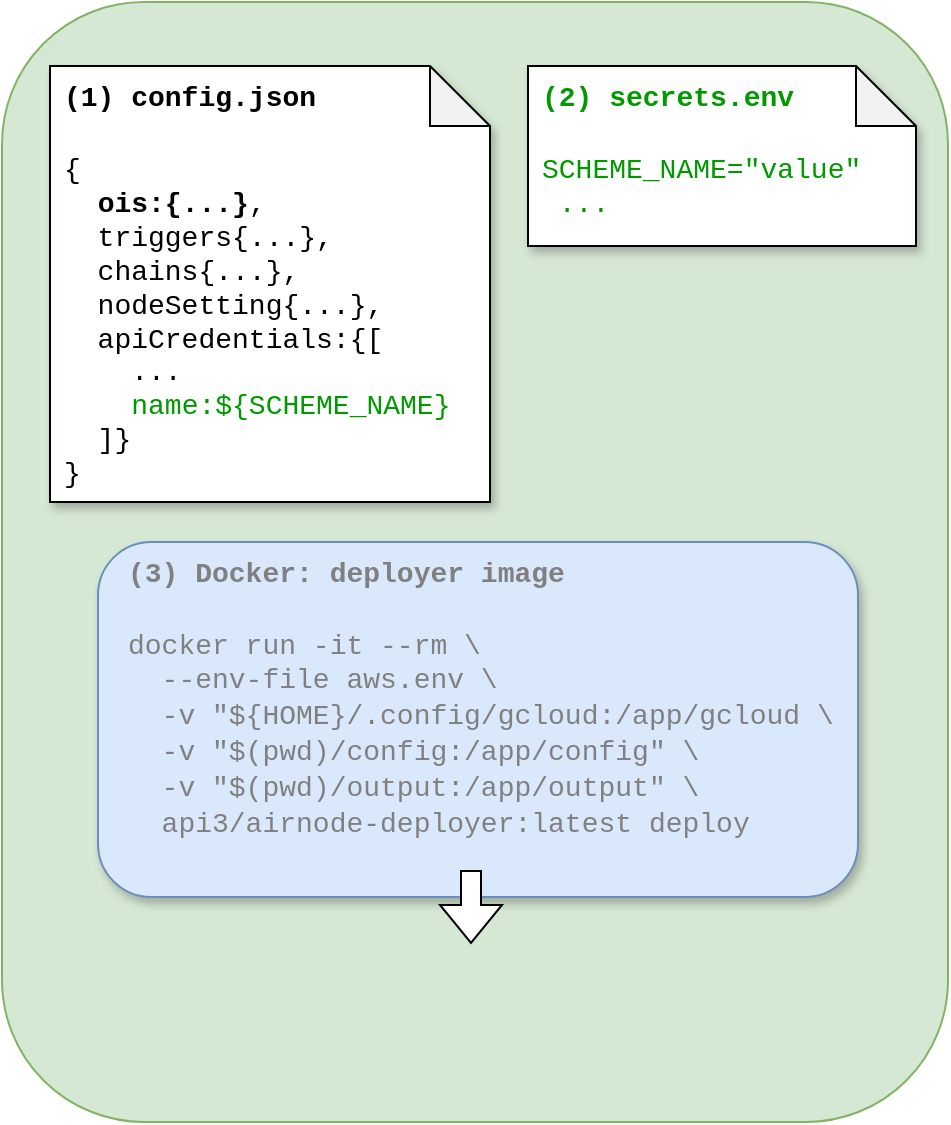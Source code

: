 <mxfile version="20.3.0" type="device"><diagram id="KqCbAj8WYDItrb-iW1Fc" name="Page-1"><mxGraphModel dx="1187" dy="852" grid="1" gridSize="10" guides="1" tooltips="1" connect="1" arrows="1" fold="1" page="1" pageScale="1" pageWidth="850" pageHeight="1100" math="0" shadow="0"><root><mxCell id="0"/><mxCell id="1" parent="0"/><mxCell id="HcwgVSM47OWZCXD96h72-1" value="" style="rounded=1;whiteSpace=wrap;html=1;fillColor=#d5e8d4;strokeColor=#82b366;" vertex="1" parent="1"><mxGeometry x="27" y="70" width="473" height="560" as="geometry"/></mxCell><mxCell id="yJ9cbEdWgOhvauyDXNFd-12" value="&lt;div style=&quot;font-size: 14px&quot;&gt;&lt;font style=&quot;font-size: 14px&quot; face=&quot;Courier New&quot; color=&quot;#808080&quot;&gt;&lt;b&gt;(3) Docker: deployer image&lt;/b&gt;&lt;/font&gt;&lt;/div&gt;&lt;div style=&quot;font-size: 14px&quot;&gt;&lt;font style=&quot;font-size: 14px&quot; face=&quot;Courier New&quot; color=&quot;#808080&quot;&gt;&lt;br&gt;&lt;/font&gt;&lt;/div&gt;&lt;div style=&quot;font-size: 14px&quot;&gt;&lt;font style=&quot;font-size: 14px&quot; face=&quot;Courier New&quot; color=&quot;#808080&quot;&gt;docker run -it --rm \&lt;/font&gt;&lt;/div&gt;&lt;div style=&quot;font-size: 14px&quot;&gt;&lt;font style=&quot;font-size: 14px&quot; face=&quot;Courier New&quot; color=&quot;#808080&quot;&gt;&amp;nbsp; --env-file aws.env \&lt;/font&gt;&lt;/div&gt;&lt;div style=&quot;font-size: 14px&quot;&gt;&lt;font style=&quot;font-size: 14px&quot; face=&quot;Courier New&quot; color=&quot;#808080&quot;&gt;&amp;nbsp; -v &quot;${HOME}/.config/gcloud:/app/gcloud \&lt;/font&gt;&lt;/div&gt;&lt;div style=&quot;font-size: 14px&quot;&gt;&lt;font style=&quot;font-size: 14px&quot; face=&quot;Courier New&quot; color=&quot;#808080&quot;&gt;&amp;nbsp; -v &quot;$(pwd)/config:/app/config&quot; \&lt;/font&gt;&lt;/div&gt;&lt;div style=&quot;font-size: 14px&quot;&gt;&lt;font style=&quot;font-size: 14px&quot; face=&quot;Courier New&quot; color=&quot;#808080&quot;&gt;&amp;nbsp; -v &quot;$(pwd)/output:/app/output&quot; \&lt;/font&gt;&lt;/div&gt;&lt;div style=&quot;font-size: 14px&quot;&gt;&lt;font style=&quot;font-size: 14px&quot; face=&quot;Courier New&quot; color=&quot;#808080&quot;&gt;&amp;nbsp; api3/airnode-deployer:latest deploy&lt;/font&gt;&lt;/div&gt;" style="rounded=1;whiteSpace=wrap;html=1;fontSize=11;align=left;fillColor=#dae8fc;strokeColor=#6c8ebf;shadow=1;spacingLeft=13;spacingRight=5;verticalAlign=top;fontColor=#000000;" parent="1" vertex="1"><mxGeometry x="75" y="340" width="380" height="177.5" as="geometry"/></mxCell><mxCell id="OE26p1NcLeRtXoR-TuRI-2" value="&lt;span style=&quot;font-size: 14px&quot;&gt;&lt;font face=&quot;Courier New&quot;&gt;&lt;b&gt;(1) config.json&lt;/b&gt;&lt;br style=&quot;font-size: 14px&quot;&gt;&lt;br style=&quot;font-size: 14px&quot;&gt;&lt;/font&gt;&lt;/span&gt;&lt;div style=&quot;font-size: 14px&quot;&gt;&lt;span style=&quot;font-size: 14px&quot;&gt;&lt;font face=&quot;Courier New&quot;&gt;{&lt;/font&gt;&lt;/span&gt;&lt;/div&gt;&lt;div style=&quot;font-size: 14px&quot;&gt;&lt;font face=&quot;Courier New&quot;&gt;&lt;span style=&quot;font-size: 14px&quot;&gt;&amp;nbsp;&amp;nbsp;&lt;b style=&quot;font-size: 14px&quot;&gt;ois:{...&lt;/b&gt;&lt;/span&gt;&lt;span style=&quot;font-size: 14px&quot;&gt;&lt;b style=&quot;font-size: 14px&quot;&gt;}&lt;/b&gt;,&lt;/span&gt;&lt;/font&gt;&lt;/div&gt;&lt;font style=&quot;font-size: 14px&quot;&gt;&lt;font face=&quot;Courier New&quot; style=&quot;font-size: 14px&quot;&gt;&lt;div style=&quot;font-size: 14px&quot;&gt;&amp;nbsp; triggers{...},&lt;/div&gt;&lt;div style=&quot;font-size: 14px&quot;&gt;&amp;nbsp; chains{...},&lt;/div&gt;&lt;div style=&quot;font-size: 14px&quot;&gt;&amp;nbsp; nodeSetting{...},&lt;/div&gt;&lt;div style=&quot;font-size: 14px&quot;&gt;&amp;nbsp;&amp;nbsp;apiCredentials:{[&lt;/div&gt;&lt;div style=&quot;font-size: 14px&quot;&gt;&amp;nbsp; &amp;nbsp; ...&lt;/div&gt;&lt;div style=&quot;font-size: 14px&quot;&gt;&amp;nbsp; &amp;nbsp;&amp;nbsp;&lt;font color=&quot;#009900&quot; style=&quot;font-size: 14px&quot;&gt;name:${&lt;/font&gt;&lt;font color=&quot;#009900&quot; style=&quot;font-size: 14px&quot;&gt;&lt;span style=&quot;background-color: transparent ; font-size: 14px&quot;&gt;SCHEME_NAME&lt;/span&gt;}&lt;/font&gt;&lt;/div&gt;&lt;/font&gt;&lt;font face=&quot;Courier New&quot; style=&quot;font-size: 14px&quot;&gt;&lt;div style=&quot;font-size: 14px&quot;&gt;&amp;nbsp; ]}&amp;nbsp; &amp;nbsp;&lt;/div&gt;&lt;div style=&quot;font-size: 14px&quot;&gt;}&lt;/div&gt;&lt;div style=&quot;font-size: 14px&quot;&gt;&lt;br style=&quot;font-size: 14px&quot;&gt;&lt;/div&gt;&lt;/font&gt;&lt;/font&gt;" style="shape=note;whiteSpace=wrap;html=1;backgroundOutline=1;darkOpacity=0.05;shadow=1;verticalAlign=top;align=left;fontSize=14;spacingLeft=5;" parent="1" vertex="1"><mxGeometry x="51" y="102" width="220" height="218" as="geometry"/></mxCell><mxCell id="OE26p1NcLeRtXoR-TuRI-11" value="&lt;div style=&quot;font-size: 14px&quot;&gt;&lt;/div&gt;&lt;span style=&quot;font-size: 14px ; text-align: center&quot;&gt;&lt;font face=&quot;Courier New&quot;&gt;&lt;b&gt;(2) secrets.env&lt;/b&gt;&lt;br style=&quot;font-size: 14px&quot;&gt;&lt;br style=&quot;font-size: 14px&quot;&gt;&lt;/font&gt;&lt;/span&gt;&lt;div style=&quot;font-size: 14px&quot;&gt;&lt;span style=&quot;font-size: 14px&quot;&gt;&lt;font face=&quot;Courier New&quot; style=&quot;font-size: 14px&quot;&gt;SCHEME_NAME=&quot;value&quot;&lt;/font&gt;&lt;/span&gt;&lt;/div&gt;&lt;div style=&quot;font-size: 14px&quot;&gt;&lt;font face=&quot;Courier New&quot; style=&quot;font-size: 14px&quot;&gt;&amp;nbsp;...&lt;/font&gt;&lt;/div&gt;" style="shape=note;whiteSpace=wrap;html=1;backgroundOutline=1;darkOpacity=0.05;shadow=1;fontColor=#009900;align=left;verticalAlign=top;fontSize=14;spacingLeft=5;" parent="1" vertex="1"><mxGeometry x="290" y="102" width="194" height="90" as="geometry"/></mxCell><mxCell id="JEKHiUHxp0Lh8Hf3pI-w-20" value="" style="shape=image;verticalLabelPosition=bottom;labelBackgroundColor=#ffffff;verticalAlign=top;aspect=fixed;imageAspect=0;image=https://miro.medium.com/max/400/1*vfjYLDoXNs9OAdS_bk23RQ.png;" parent="1" vertex="1"><mxGeometry x="212" y="527" width="100" height="75" as="geometry"/></mxCell><mxCell id="JEKHiUHxp0Lh8Hf3pI-w-21" value="" style="shape=flexArrow;endArrow=classic;html=1;rounded=0;fontColor=#000000;strokeColor=#000000;strokeWidth=1;fillColor=#FFFFFF;gradientColor=#ffffff;gradientDirection=west;edgeStyle=orthogonalEdgeStyle;" parent="1" edge="1"><mxGeometry width="50" height="50" relative="1" as="geometry"><mxPoint x="261.5" y="504" as="sourcePoint"/><mxPoint x="261.5" y="541" as="targetPoint"/></mxGeometry></mxCell></root></mxGraphModel></diagram></mxfile>